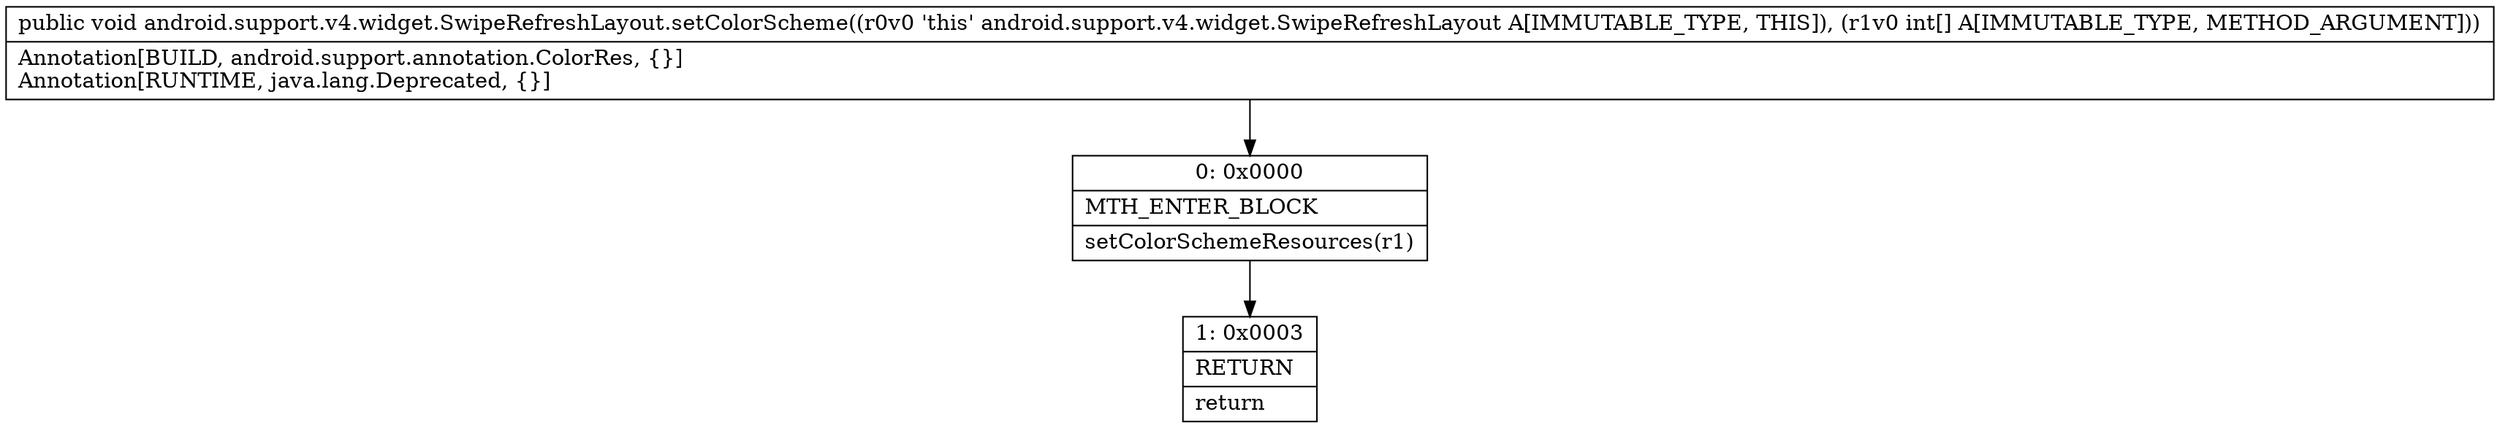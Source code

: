 digraph "CFG forandroid.support.v4.widget.SwipeRefreshLayout.setColorScheme([I)V" {
Node_0 [shape=record,label="{0\:\ 0x0000|MTH_ENTER_BLOCK\l|setColorSchemeResources(r1)\l}"];
Node_1 [shape=record,label="{1\:\ 0x0003|RETURN\l|return\l}"];
MethodNode[shape=record,label="{public void android.support.v4.widget.SwipeRefreshLayout.setColorScheme((r0v0 'this' android.support.v4.widget.SwipeRefreshLayout A[IMMUTABLE_TYPE, THIS]), (r1v0 int[] A[IMMUTABLE_TYPE, METHOD_ARGUMENT]))  | Annotation[BUILD, android.support.annotation.ColorRes, \{\}]\lAnnotation[RUNTIME, java.lang.Deprecated, \{\}]\l}"];
MethodNode -> Node_0;
Node_0 -> Node_1;
}

